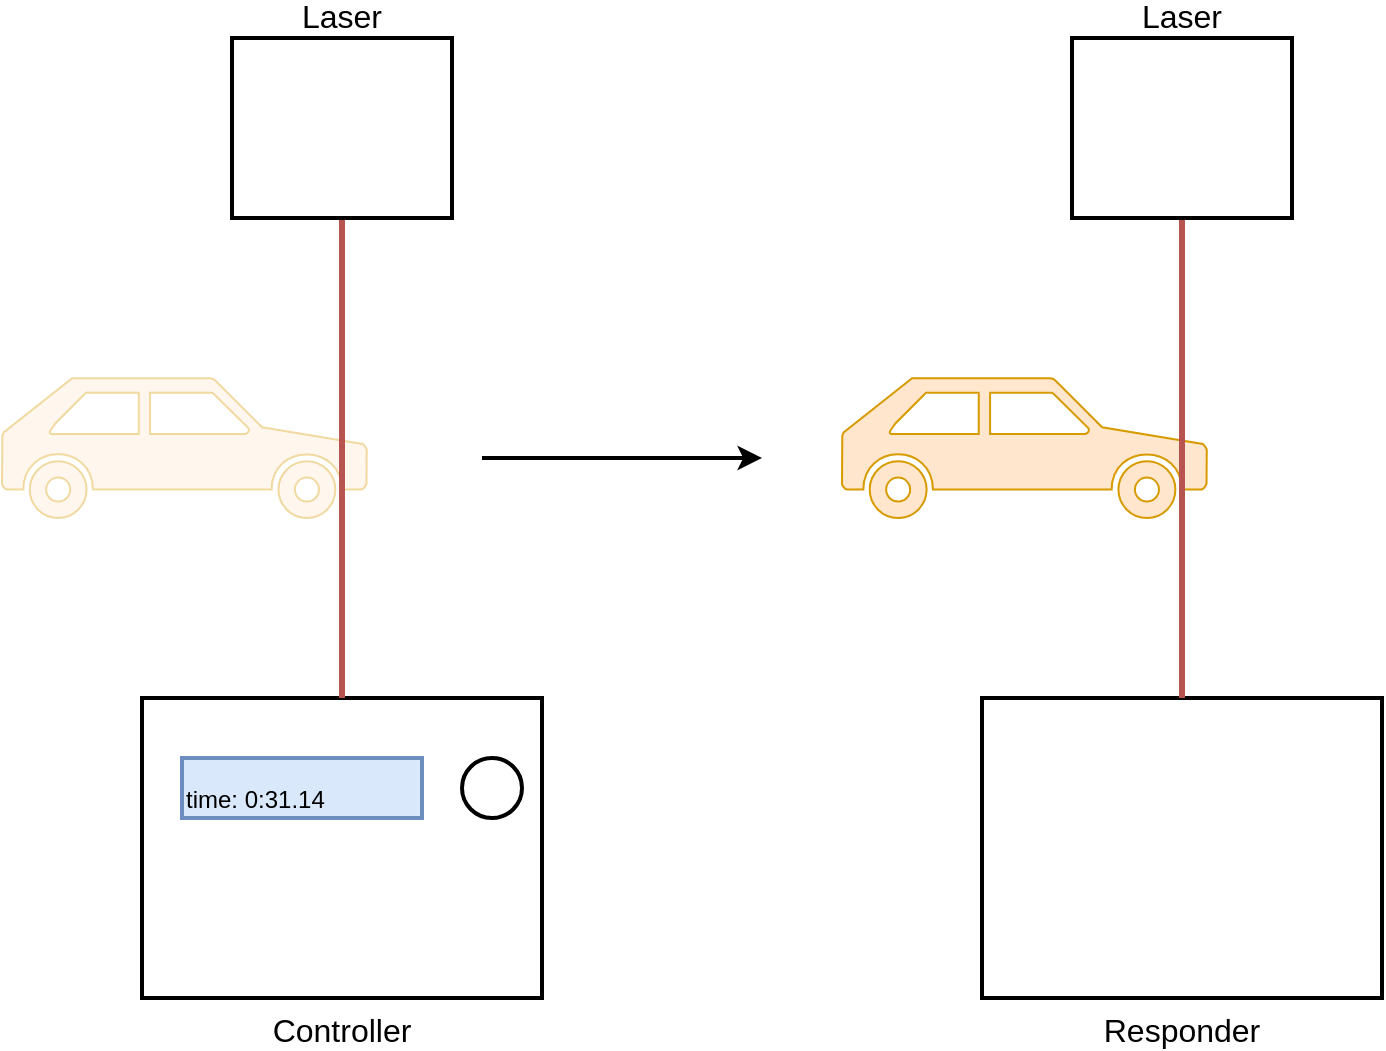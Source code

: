 <mxfile version="24.1.0" type="device">
  <diagram name="Page-1" id="bD0IqmXJnWUJFcVXPiYF">
    <mxGraphModel dx="1174" dy="809" grid="1" gridSize="10" guides="1" tooltips="1" connect="1" arrows="1" fold="1" page="1" pageScale="1" pageWidth="1600" pageHeight="1200" math="0" shadow="0">
      <root>
        <mxCell id="0" />
        <mxCell id="1" parent="0" />
        <mxCell id="9WA2omqz3V34yPvR_A12-12" value="" style="shape=mxgraph.signs.transportation.car_3;html=1;pointerEvents=1;fillColor=#ffe6cc;strokeColor=#d79b00;verticalLabelPosition=bottom;verticalAlign=top;align=center;flipH=1;fontSize=11;" parent="1" vertex="1">
          <mxGeometry x="550" y="240" width="182.37" height="70" as="geometry" />
        </mxCell>
        <mxCell id="9WA2omqz3V34yPvR_A12-1" value="" style="shape=mxgraph.signs.transportation.car_3;html=1;pointerEvents=1;fillColor=#ffe6cc;strokeColor=#d79b00;verticalLabelPosition=bottom;verticalAlign=top;align=center;flipH=1;opacity=35;" parent="1" vertex="1">
          <mxGeometry x="130" y="240" width="182.37" height="70" as="geometry" />
        </mxCell>
        <mxCell id="9WA2omqz3V34yPvR_A12-2" value="Controller" style="rounded=0;labelPosition=center;verticalLabelPosition=bottom;align=center;verticalAlign=top;fontSize=16;strokeWidth=2;" parent="1" vertex="1">
          <mxGeometry x="200" y="400" width="200" height="150" as="geometry" />
        </mxCell>
        <mxCell id="9WA2omqz3V34yPvR_A12-3" value="time: 0:31.14" style="rounded=0;fillColor=#dae8fc;strokeColor=#6c8ebf;align=left;labelPosition=center;verticalLabelPosition=middle;verticalAlign=bottom;strokeWidth=2;" parent="1" vertex="1">
          <mxGeometry x="220" y="430" width="120" height="30" as="geometry" />
        </mxCell>
        <mxCell id="9WA2omqz3V34yPvR_A12-4" value="" style="ellipse;whiteSpace=wrap;html=1;aspect=fixed;strokeWidth=2;" parent="1" vertex="1">
          <mxGeometry x="360" y="430" width="30" height="30" as="geometry" />
        </mxCell>
        <mxCell id="9WA2omqz3V34yPvR_A12-5" value="Responder" style="rounded=0;labelPosition=center;verticalLabelPosition=bottom;align=center;verticalAlign=top;fontSize=16;strokeWidth=2;" parent="1" vertex="1">
          <mxGeometry x="620" y="400" width="200" height="150" as="geometry" />
        </mxCell>
        <mxCell id="9WA2omqz3V34yPvR_A12-9" style="edgeStyle=orthogonalEdgeStyle;rounded=0;orthogonalLoop=1;jettySize=auto;html=1;endArrow=none;endFill=0;strokeWidth=3;fillColor=#f8cecc;strokeColor=#b85450;" parent="1" source="9WA2omqz3V34yPvR_A12-8" target="9WA2omqz3V34yPvR_A12-2" edge="1">
          <mxGeometry relative="1" as="geometry" />
        </mxCell>
        <mxCell id="9WA2omqz3V34yPvR_A12-8" value="Laser" style="rounded=0;labelPosition=center;verticalLabelPosition=top;align=center;verticalAlign=bottom;fontSize=16;strokeWidth=2;" parent="1" vertex="1">
          <mxGeometry x="245" y="70" width="110" height="90" as="geometry" />
        </mxCell>
        <mxCell id="9WA2omqz3V34yPvR_A12-11" style="edgeStyle=orthogonalEdgeStyle;rounded=0;orthogonalLoop=1;jettySize=auto;html=1;strokeColor=#b85450;strokeWidth=3;align=center;verticalAlign=middle;fontFamily=Helvetica;fontSize=11;fontColor=default;labelBackgroundColor=default;endArrow=none;endFill=0;fillColor=#f8cecc;" parent="1" source="9WA2omqz3V34yPvR_A12-10" target="9WA2omqz3V34yPvR_A12-5" edge="1">
          <mxGeometry relative="1" as="geometry" />
        </mxCell>
        <mxCell id="9WA2omqz3V34yPvR_A12-10" value="Laser" style="rounded=0;labelPosition=center;verticalLabelPosition=top;align=center;verticalAlign=bottom;fontSize=16;strokeWidth=2;" parent="1" vertex="1">
          <mxGeometry x="665" y="70" width="110" height="90" as="geometry" />
        </mxCell>
        <mxCell id="9WA2omqz3V34yPvR_A12-14" value="" style="endArrow=classic;html=1;rounded=0;strokeWidth=2;" parent="1" edge="1">
          <mxGeometry width="50" height="50" relative="1" as="geometry">
            <mxPoint x="370" y="280" as="sourcePoint" />
            <mxPoint x="510" y="280" as="targetPoint" />
          </mxGeometry>
        </mxCell>
      </root>
    </mxGraphModel>
  </diagram>
</mxfile>
